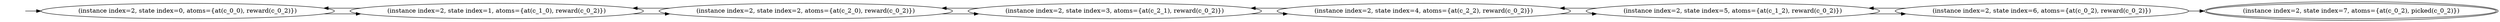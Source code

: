 digraph {
rankdir="LR"
s0[label="(instance index=2, state index=0, atoms={at(c_0_0), reward(c_0_2)})"]
s1[label="(instance index=2, state index=1, atoms={at(c_1_0), reward(c_0_2)})"]
s2[label="(instance index=2, state index=2, atoms={at(c_2_0), reward(c_0_2)})"]
s3[label="(instance index=2, state index=3, atoms={at(c_2_1), reward(c_0_2)})"]
s4[label="(instance index=2, state index=4, atoms={at(c_2_2), reward(c_0_2)})"]
s5[label="(instance index=2, state index=5, atoms={at(c_1_2), reward(c_0_2)})"]
s6[label="(instance index=2, state index=6, atoms={at(c_0_2), reward(c_0_2)})"]
s7[peripheries=2,label="(instance index=2, state index=7, atoms={at(c_0_2), picked(c_0_2)})"]
Dangling [ label = "", style = invis ]
{ rank = same; Dangling }
Dangling -> s0
{ rank = same; s0}
{ rank = same; s1}
{ rank = same; s2}
{ rank = same; s3}
{ rank = same; s4}
{ rank = same; s5}
{ rank = same; s6}
{ rank = same; s7}
{
s0->s1
}
{
s1->s0
s1->s2
}
{
s2->s1
s2->s3
}
{
s3->s2
s3->s4
}
{
s4->s5
s4->s3
}
{
s5->s6
s5->s4
}
{
s6->s5
s6->s7
}
{
}
}
